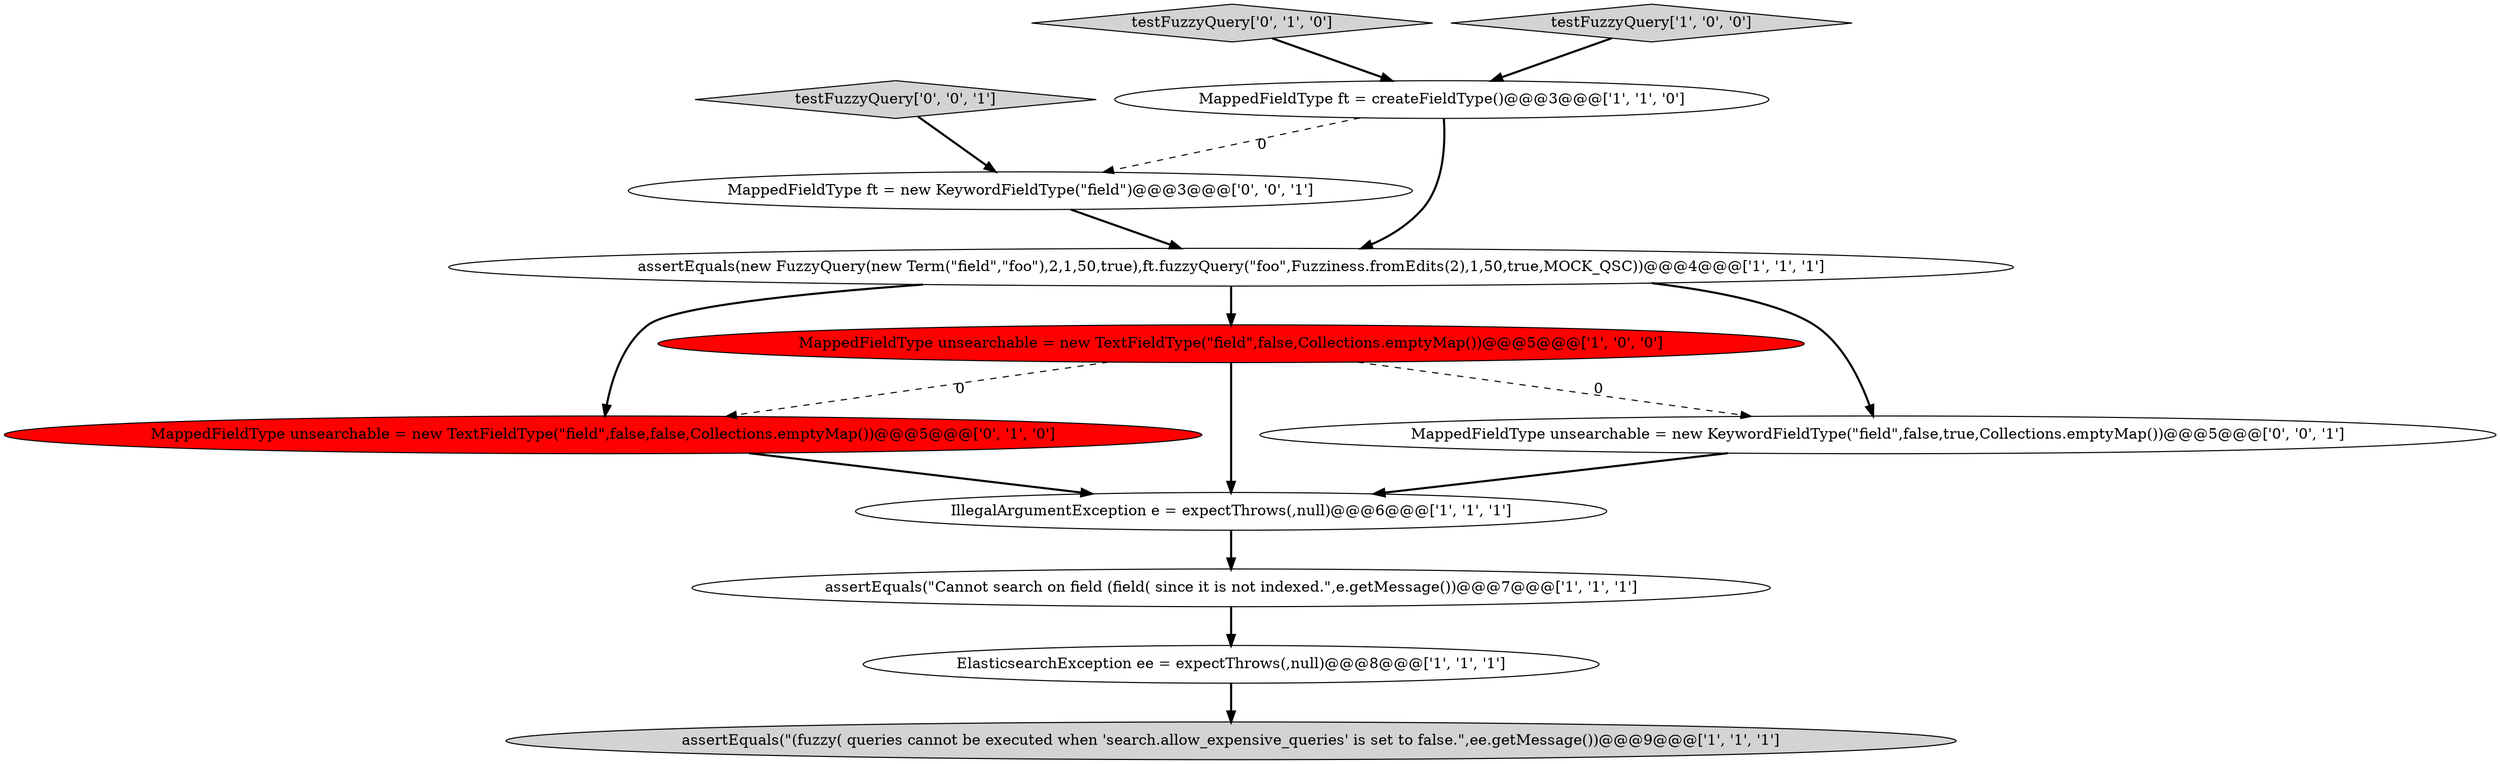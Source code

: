 digraph {
2 [style = filled, label = "assertEquals(new FuzzyQuery(new Term(\"field\",\"foo\"),2,1,50,true),ft.fuzzyQuery(\"foo\",Fuzziness.fromEdits(2),1,50,true,MOCK_QSC))@@@4@@@['1', '1', '1']", fillcolor = white, shape = ellipse image = "AAA0AAABBB1BBB"];
8 [style = filled, label = "MappedFieldType unsearchable = new TextFieldType(\"field\",false,false,Collections.emptyMap())@@@5@@@['0', '1', '0']", fillcolor = red, shape = ellipse image = "AAA1AAABBB2BBB"];
3 [style = filled, label = "MappedFieldType unsearchable = new TextFieldType(\"field\",false,Collections.emptyMap())@@@5@@@['1', '0', '0']", fillcolor = red, shape = ellipse image = "AAA1AAABBB1BBB"];
12 [style = filled, label = "testFuzzyQuery['0', '0', '1']", fillcolor = lightgray, shape = diamond image = "AAA0AAABBB3BBB"];
1 [style = filled, label = "MappedFieldType ft = createFieldType()@@@3@@@['1', '1', '0']", fillcolor = white, shape = ellipse image = "AAA0AAABBB1BBB"];
9 [style = filled, label = "testFuzzyQuery['0', '1', '0']", fillcolor = lightgray, shape = diamond image = "AAA0AAABBB2BBB"];
5 [style = filled, label = "assertEquals(\"Cannot search on field (field( since it is not indexed.\",e.getMessage())@@@7@@@['1', '1', '1']", fillcolor = white, shape = ellipse image = "AAA0AAABBB1BBB"];
10 [style = filled, label = "MappedFieldType ft = new KeywordFieldType(\"field\")@@@3@@@['0', '0', '1']", fillcolor = white, shape = ellipse image = "AAA0AAABBB3BBB"];
6 [style = filled, label = "ElasticsearchException ee = expectThrows(,null)@@@8@@@['1', '1', '1']", fillcolor = white, shape = ellipse image = "AAA0AAABBB1BBB"];
7 [style = filled, label = "assertEquals(\"(fuzzy( queries cannot be executed when 'search.allow_expensive_queries' is set to false.\",ee.getMessage())@@@9@@@['1', '1', '1']", fillcolor = lightgray, shape = ellipse image = "AAA0AAABBB1BBB"];
0 [style = filled, label = "testFuzzyQuery['1', '0', '0']", fillcolor = lightgray, shape = diamond image = "AAA0AAABBB1BBB"];
11 [style = filled, label = "MappedFieldType unsearchable = new KeywordFieldType(\"field\",false,true,Collections.emptyMap())@@@5@@@['0', '0', '1']", fillcolor = white, shape = ellipse image = "AAA0AAABBB3BBB"];
4 [style = filled, label = "IllegalArgumentException e = expectThrows(,null)@@@6@@@['1', '1', '1']", fillcolor = white, shape = ellipse image = "AAA0AAABBB1BBB"];
3->8 [style = dashed, label="0"];
10->2 [style = bold, label=""];
1->2 [style = bold, label=""];
12->10 [style = bold, label=""];
8->4 [style = bold, label=""];
1->10 [style = dashed, label="0"];
5->6 [style = bold, label=""];
6->7 [style = bold, label=""];
9->1 [style = bold, label=""];
4->5 [style = bold, label=""];
3->4 [style = bold, label=""];
0->1 [style = bold, label=""];
2->11 [style = bold, label=""];
3->11 [style = dashed, label="0"];
2->3 [style = bold, label=""];
2->8 [style = bold, label=""];
11->4 [style = bold, label=""];
}
